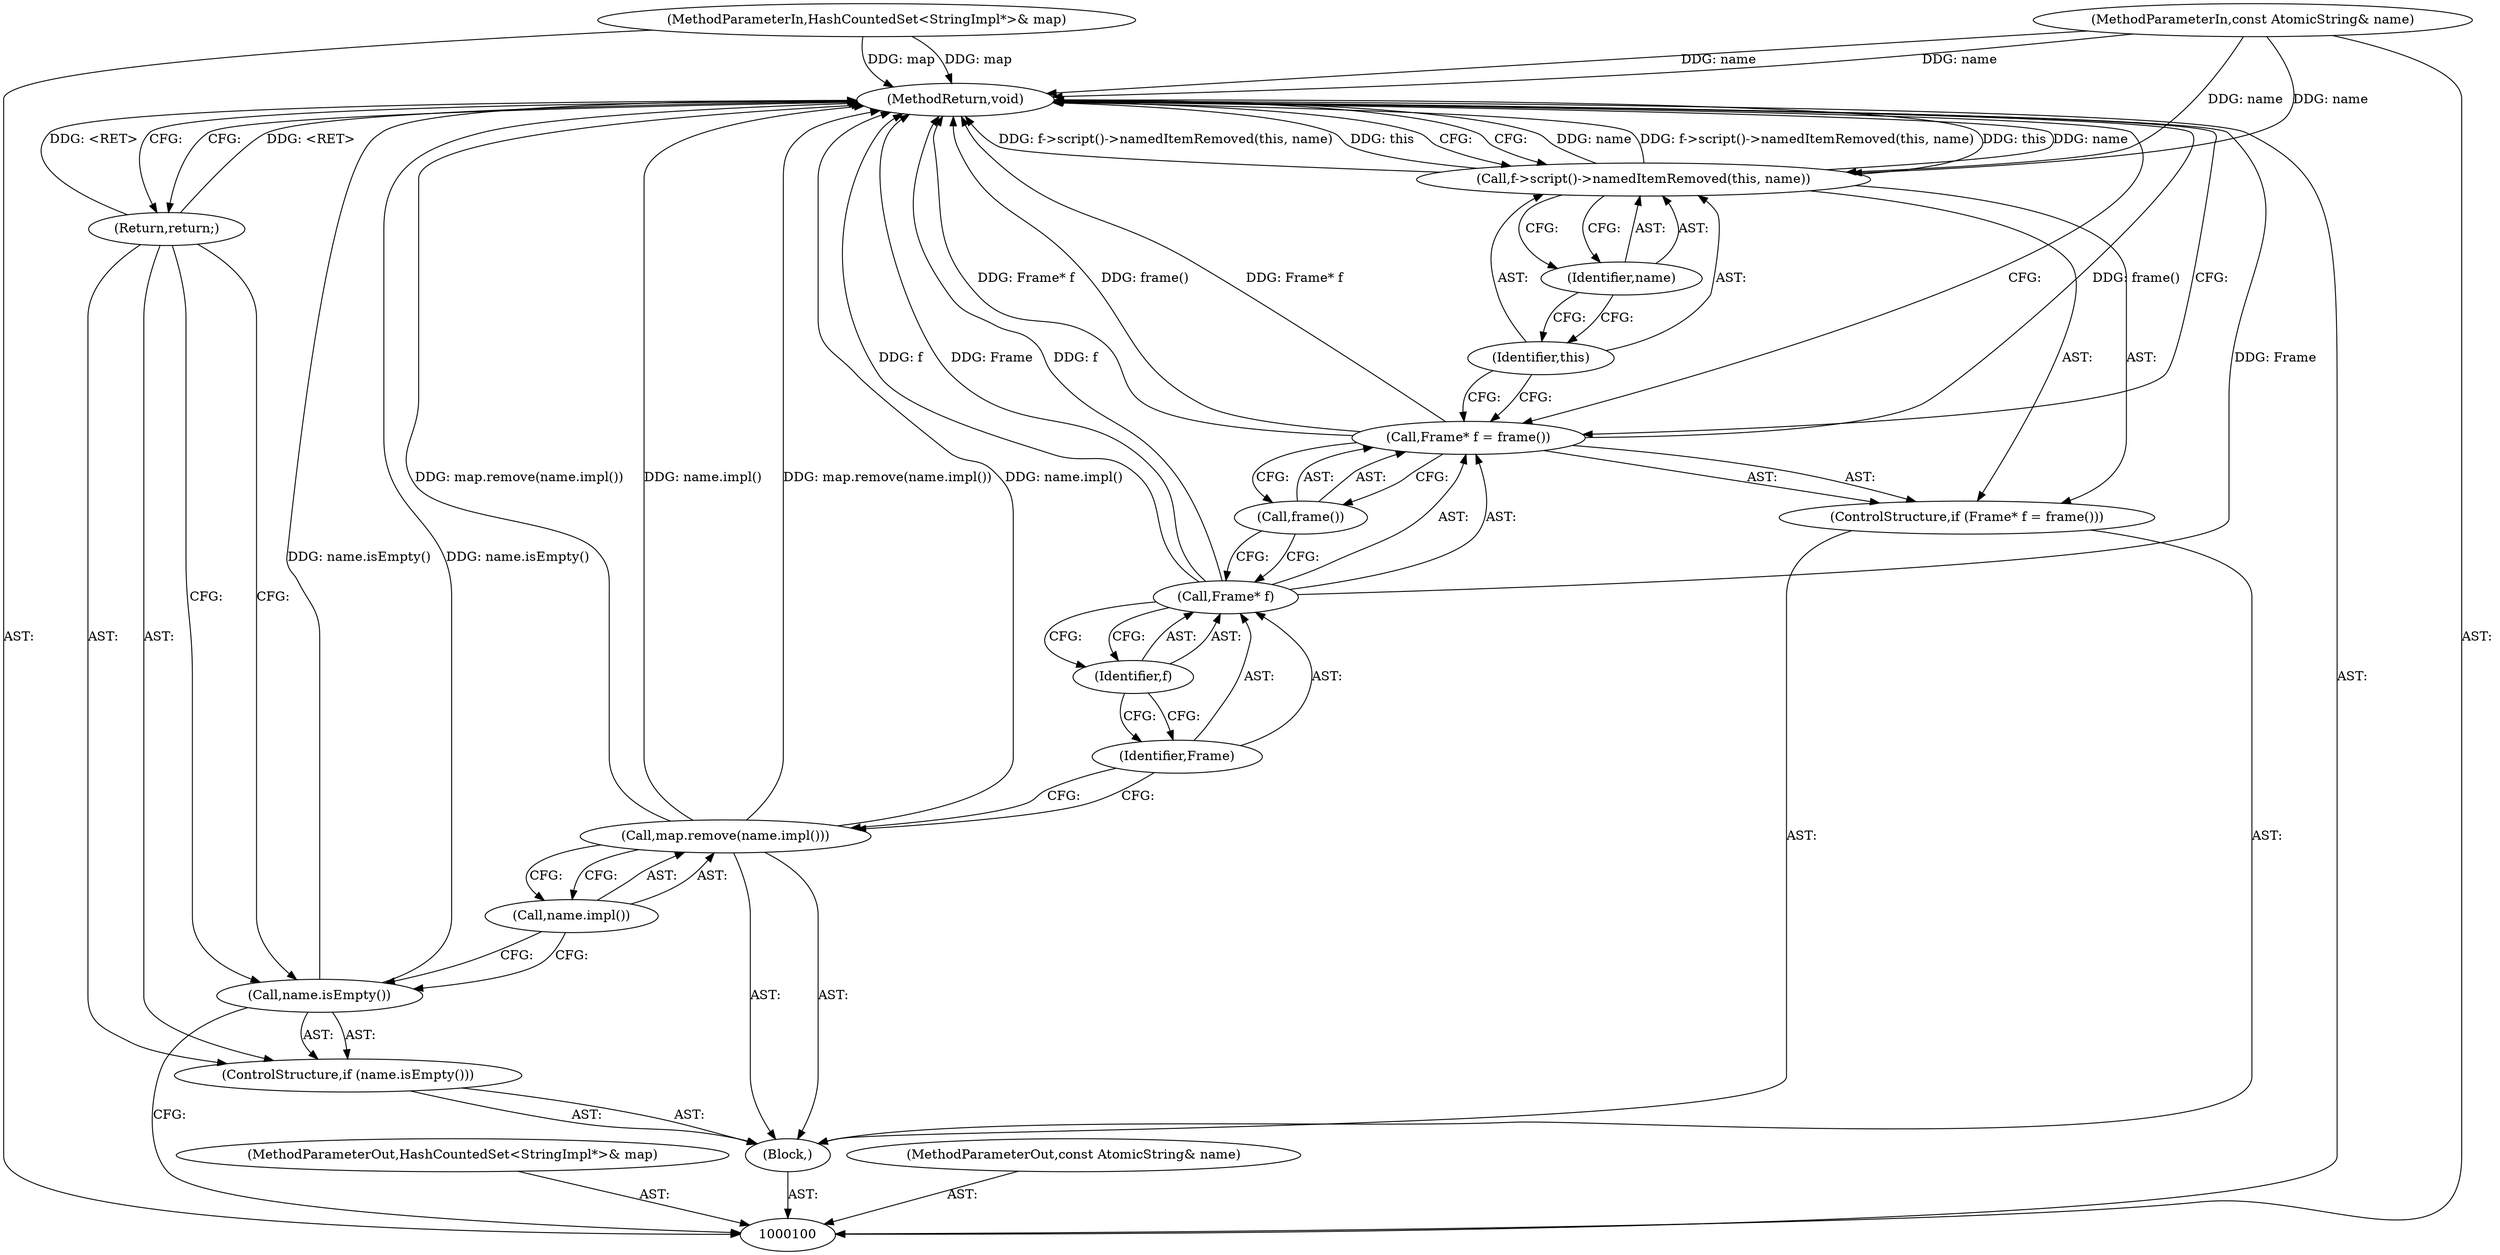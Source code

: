digraph "1_Chrome_36773850210becda3d76f27285ecd899fafdfc72_3" {
"1000118" [label="(MethodReturn,void)"];
"1000101" [label="(MethodParameterIn,HashCountedSet<StringImpl*>& map)"];
"1000152" [label="(MethodParameterOut,HashCountedSet<StringImpl*>& map)"];
"1000102" [label="(MethodParameterIn,const AtomicString& name)"];
"1000153" [label="(MethodParameterOut,const AtomicString& name)"];
"1000103" [label="(Block,)"];
"1000104" [label="(ControlStructure,if (name.isEmpty()))"];
"1000105" [label="(Call,name.isEmpty())"];
"1000106" [label="(Return,return;)"];
"1000108" [label="(Call,name.impl())"];
"1000107" [label="(Call,map.remove(name.impl()))"];
"1000113" [label="(Identifier,f)"];
"1000114" [label="(Call,frame())"];
"1000109" [label="(ControlStructure,if (Frame* f = frame()))"];
"1000110" [label="(Call,Frame* f = frame())"];
"1000111" [label="(Call,Frame* f)"];
"1000112" [label="(Identifier,Frame)"];
"1000116" [label="(Identifier,this)"];
"1000117" [label="(Identifier,name)"];
"1000115" [label="(Call,f->script()->namedItemRemoved(this, name))"];
"1000118" -> "1000100"  [label="AST: "];
"1000118" -> "1000106"  [label="CFG: "];
"1000118" -> "1000115"  [label="CFG: "];
"1000118" -> "1000110"  [label="CFG: "];
"1000115" -> "1000118"  [label="DDG: name"];
"1000115" -> "1000118"  [label="DDG: f->script()->namedItemRemoved(this, name)"];
"1000115" -> "1000118"  [label="DDG: this"];
"1000107" -> "1000118"  [label="DDG: name.impl()"];
"1000107" -> "1000118"  [label="DDG: map.remove(name.impl())"];
"1000105" -> "1000118"  [label="DDG: name.isEmpty()"];
"1000110" -> "1000118"  [label="DDG: frame()"];
"1000110" -> "1000118"  [label="DDG: Frame* f"];
"1000102" -> "1000118"  [label="DDG: name"];
"1000111" -> "1000118"  [label="DDG: Frame"];
"1000111" -> "1000118"  [label="DDG: f"];
"1000101" -> "1000118"  [label="DDG: map"];
"1000106" -> "1000118"  [label="DDG: <RET>"];
"1000101" -> "1000100"  [label="AST: "];
"1000101" -> "1000118"  [label="DDG: map"];
"1000152" -> "1000100"  [label="AST: "];
"1000102" -> "1000100"  [label="AST: "];
"1000102" -> "1000118"  [label="DDG: name"];
"1000102" -> "1000115"  [label="DDG: name"];
"1000153" -> "1000100"  [label="AST: "];
"1000103" -> "1000100"  [label="AST: "];
"1000104" -> "1000103"  [label="AST: "];
"1000107" -> "1000103"  [label="AST: "];
"1000109" -> "1000103"  [label="AST: "];
"1000104" -> "1000103"  [label="AST: "];
"1000105" -> "1000104"  [label="AST: "];
"1000106" -> "1000104"  [label="AST: "];
"1000105" -> "1000104"  [label="AST: "];
"1000105" -> "1000100"  [label="CFG: "];
"1000106" -> "1000105"  [label="CFG: "];
"1000108" -> "1000105"  [label="CFG: "];
"1000105" -> "1000118"  [label="DDG: name.isEmpty()"];
"1000106" -> "1000104"  [label="AST: "];
"1000106" -> "1000105"  [label="CFG: "];
"1000118" -> "1000106"  [label="CFG: "];
"1000106" -> "1000118"  [label="DDG: <RET>"];
"1000108" -> "1000107"  [label="AST: "];
"1000108" -> "1000105"  [label="CFG: "];
"1000107" -> "1000108"  [label="CFG: "];
"1000107" -> "1000103"  [label="AST: "];
"1000107" -> "1000108"  [label="CFG: "];
"1000108" -> "1000107"  [label="AST: "];
"1000112" -> "1000107"  [label="CFG: "];
"1000107" -> "1000118"  [label="DDG: name.impl()"];
"1000107" -> "1000118"  [label="DDG: map.remove(name.impl())"];
"1000113" -> "1000111"  [label="AST: "];
"1000113" -> "1000112"  [label="CFG: "];
"1000111" -> "1000113"  [label="CFG: "];
"1000114" -> "1000110"  [label="AST: "];
"1000114" -> "1000111"  [label="CFG: "];
"1000110" -> "1000114"  [label="CFG: "];
"1000109" -> "1000103"  [label="AST: "];
"1000110" -> "1000109"  [label="AST: "];
"1000115" -> "1000109"  [label="AST: "];
"1000110" -> "1000109"  [label="AST: "];
"1000110" -> "1000114"  [label="CFG: "];
"1000111" -> "1000110"  [label="AST: "];
"1000114" -> "1000110"  [label="AST: "];
"1000116" -> "1000110"  [label="CFG: "];
"1000118" -> "1000110"  [label="CFG: "];
"1000110" -> "1000118"  [label="DDG: frame()"];
"1000110" -> "1000118"  [label="DDG: Frame* f"];
"1000111" -> "1000110"  [label="AST: "];
"1000111" -> "1000113"  [label="CFG: "];
"1000112" -> "1000111"  [label="AST: "];
"1000113" -> "1000111"  [label="AST: "];
"1000114" -> "1000111"  [label="CFG: "];
"1000111" -> "1000118"  [label="DDG: Frame"];
"1000111" -> "1000118"  [label="DDG: f"];
"1000112" -> "1000111"  [label="AST: "];
"1000112" -> "1000107"  [label="CFG: "];
"1000113" -> "1000112"  [label="CFG: "];
"1000116" -> "1000115"  [label="AST: "];
"1000116" -> "1000110"  [label="CFG: "];
"1000117" -> "1000116"  [label="CFG: "];
"1000117" -> "1000115"  [label="AST: "];
"1000117" -> "1000116"  [label="CFG: "];
"1000115" -> "1000117"  [label="CFG: "];
"1000115" -> "1000109"  [label="AST: "];
"1000115" -> "1000117"  [label="CFG: "];
"1000116" -> "1000115"  [label="AST: "];
"1000117" -> "1000115"  [label="AST: "];
"1000118" -> "1000115"  [label="CFG: "];
"1000115" -> "1000118"  [label="DDG: name"];
"1000115" -> "1000118"  [label="DDG: f->script()->namedItemRemoved(this, name)"];
"1000115" -> "1000118"  [label="DDG: this"];
"1000102" -> "1000115"  [label="DDG: name"];
}
